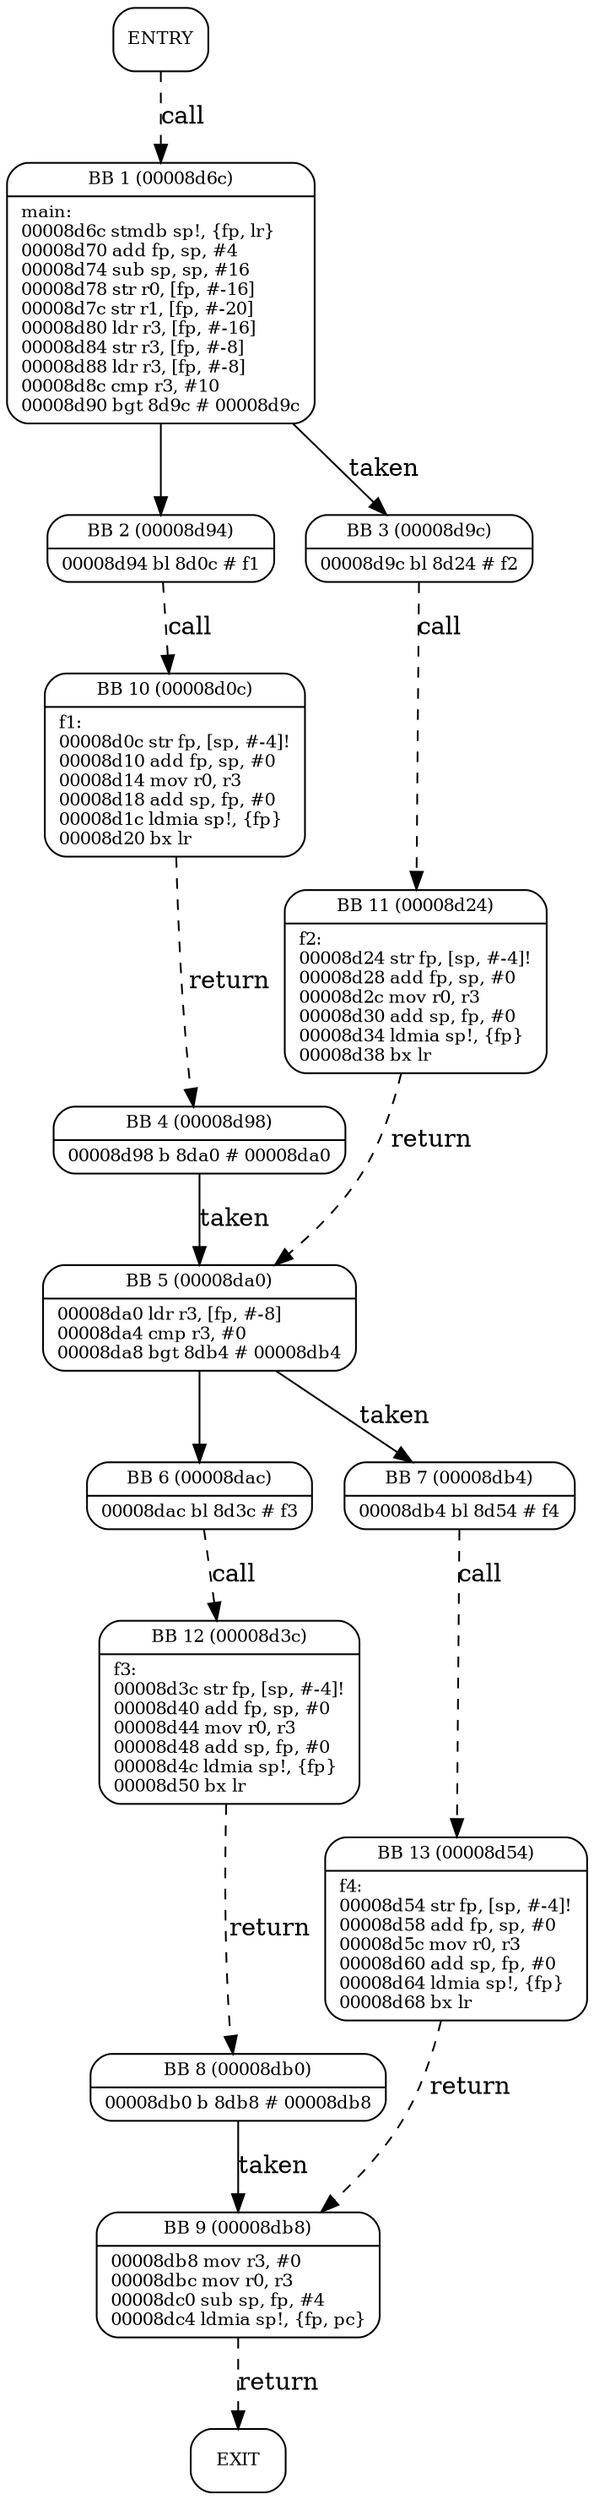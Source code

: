 digraph main{
node [shape=Mrecord, labeljust=l, fontsize=10];
	"0" [label="ENTRY"]
	"0" -> "1" [label="call", style=dashed, weight=2];
	"1" [label="{BB 1 (00008d6c) | main:\l00008d6c    stmdb sp!, \{fp, lr\}\l00008d70    add fp, sp, #4\l00008d74    sub sp, sp, #16\l00008d78    str r0, [fp, #-16]\l00008d7c    str r1, [fp, #-20]\l00008d80    ldr r3, [fp, #-16]\l00008d84    str r3, [fp, #-8]\l00008d88    ldr r3, [fp, #-8]\l00008d8c    cmp r3, #10\l00008d90    bgt 8d9c    # 00008d9c\l }"]
	"1" -> "2" [weight=4];
	"1" -> "3" [label="taken", weight=3];
	"2" [label="{BB 2 (00008d94) | 00008d94    bl 8d0c    # f1\l }"]
	"2" -> "10" [label="call", style=dashed, weight=2];
	"3" [label="{BB 3 (00008d9c) | 00008d9c    bl 8d24    # f2\l }"]
	"3" -> "11" [label="call", style=dashed, weight=2];
	"4" [label="{BB 4 (00008d98) | 00008d98    b 8da0    # 00008da0\l }"]
	"4" -> "5" [label="taken", weight=3];
	"5" [label="{BB 5 (00008da0) | 00008da0    ldr r3, [fp, #-8]\l00008da4    cmp r3, #0\l00008da8    bgt 8db4    # 00008db4\l }"]
	"5" -> "6" [weight=4];
	"5" -> "7" [label="taken", weight=3];
	"6" [label="{BB 6 (00008dac) | 00008dac    bl 8d3c    # f3\l }"]
	"6" -> "12" [label="call", style=dashed, weight=2];
	"7" [label="{BB 7 (00008db4) | 00008db4    bl 8d54    # f4\l }"]
	"7" -> "13" [label="call", style=dashed, weight=2];
	"8" [label="{BB 8 (00008db0) | 00008db0    b 8db8    # 00008db8\l }"]
	"8" -> "9" [label="taken", weight=3];
	"9" [label="{BB 9 (00008db8) | 00008db8    mov r3, #0\l00008dbc    mov r0, r3\l00008dc0    sub sp, fp, #4\l00008dc4    ldmia sp!, \{fp, pc\}\l }"]
	"9" -> "14" [label="return", style=dashed, weight=2];
	"10" [label="{BB 10 (00008d0c) | f1:\l00008d0c    str fp, [sp, #-4]!\l00008d10    add fp, sp, #0\l00008d14    mov r0, r3\l00008d18    add sp, fp, #0\l00008d1c    ldmia sp!, \{fp\}\l00008d20    bx lr\l }"]
	"10" -> "4" [label="return", style=dashed, weight=2];
	"11" [label="{BB 11 (00008d24) | f2:\l00008d24    str fp, [sp, #-4]!\l00008d28    add fp, sp, #0\l00008d2c    mov r0, r3\l00008d30    add sp, fp, #0\l00008d34    ldmia sp!, \{fp\}\l00008d38    bx lr\l }"]
	"11" -> "5" [label="return", style=dashed, weight=2];
	"12" [label="{BB 12 (00008d3c) | f3:\l00008d3c    str fp, [sp, #-4]!\l00008d40    add fp, sp, #0\l00008d44    mov r0, r3\l00008d48    add sp, fp, #0\l00008d4c    ldmia sp!, \{fp\}\l00008d50    bx lr\l }"]
	"12" -> "8" [label="return", style=dashed, weight=2];
	"13" [label="{BB 13 (00008d54) | f4:\l00008d54    str fp, [sp, #-4]!\l00008d58    add fp, sp, #0\l00008d5c    mov r0, r3\l00008d60    add sp, fp, #0\l00008d64    ldmia sp!, \{fp\}\l00008d68    bx lr\l }"]
	"13" -> "9" [label="return", style=dashed, weight=2];
	"14" [label="EXIT"]
}
